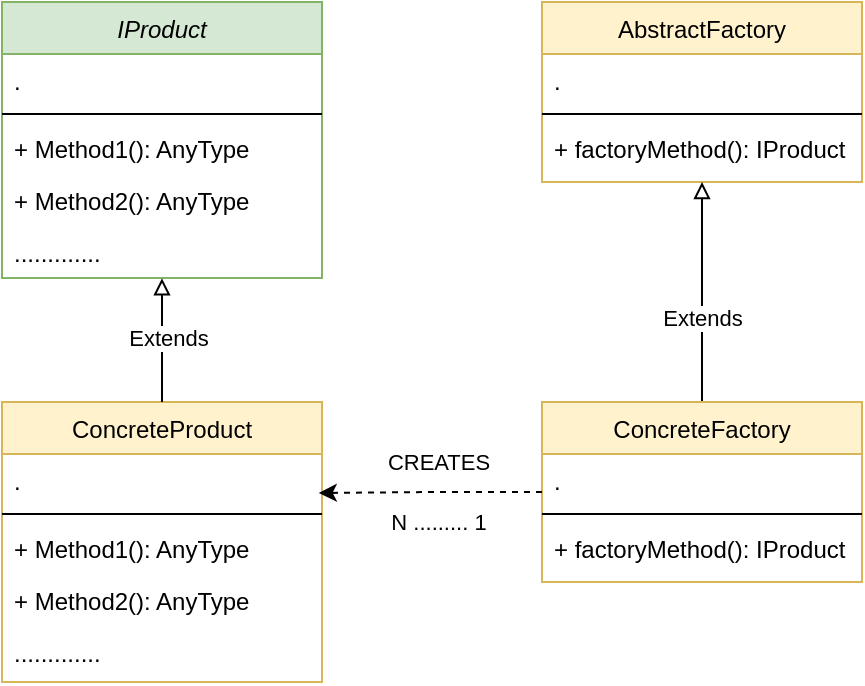 <mxfile version="23.1.5" type="device" pages="3">
  <diagram id="C5RBs43oDa-KdzZeNtuy" name="UML">
    <mxGraphModel dx="1050" dy="621" grid="1" gridSize="10" guides="1" tooltips="1" connect="1" arrows="1" fold="1" page="1" pageScale="1" pageWidth="827" pageHeight="1169" math="0" shadow="0">
      <root>
        <mxCell id="WIyWlLk6GJQsqaUBKTNV-0" />
        <mxCell id="WIyWlLk6GJQsqaUBKTNV-1" parent="WIyWlLk6GJQsqaUBKTNV-0" />
        <mxCell id="zkfFHV4jXpPFQw0GAbJ--0" value="IProduct" style="swimlane;fontStyle=2;align=center;verticalAlign=top;childLayout=stackLayout;horizontal=1;startSize=26;horizontalStack=0;resizeParent=1;resizeLast=0;collapsible=1;marginBottom=0;rounded=0;shadow=0;strokeWidth=1;fillColor=#d5e8d4;strokeColor=#82b366;" parent="WIyWlLk6GJQsqaUBKTNV-1" vertex="1">
          <mxGeometry x="120" y="20" width="160" height="138" as="geometry">
            <mxRectangle x="230" y="140" width="160" height="26" as="alternateBounds" />
          </mxGeometry>
        </mxCell>
        <mxCell id="zkfFHV4jXpPFQw0GAbJ--3" value="." style="text;align=left;verticalAlign=top;spacingLeft=4;spacingRight=4;overflow=hidden;rotatable=0;points=[[0,0.5],[1,0.5]];portConstraint=eastwest;rounded=0;shadow=0;html=0;" parent="zkfFHV4jXpPFQw0GAbJ--0" vertex="1">
          <mxGeometry y="26" width="160" height="26" as="geometry" />
        </mxCell>
        <mxCell id="zkfFHV4jXpPFQw0GAbJ--4" value="" style="line;html=1;strokeWidth=1;align=left;verticalAlign=middle;spacingTop=-1;spacingLeft=3;spacingRight=3;rotatable=0;labelPosition=right;points=[];portConstraint=eastwest;" parent="zkfFHV4jXpPFQw0GAbJ--0" vertex="1">
          <mxGeometry y="52" width="160" height="8" as="geometry" />
        </mxCell>
        <mxCell id="ZOGrkJYfH5-g-mYI8MLT-2" value="+ Method1(): AnyType" style="text;align=left;verticalAlign=top;spacingLeft=4;spacingRight=4;overflow=hidden;rotatable=0;points=[[0,0.5],[1,0.5]];portConstraint=eastwest;rounded=0;shadow=0;html=0;" parent="zkfFHV4jXpPFQw0GAbJ--0" vertex="1">
          <mxGeometry y="60" width="160" height="26" as="geometry" />
        </mxCell>
        <mxCell id="ZOGrkJYfH5-g-mYI8MLT-3" value="+ Method2(): AnyType" style="text;align=left;verticalAlign=top;spacingLeft=4;spacingRight=4;overflow=hidden;rotatable=0;points=[[0,0.5],[1,0.5]];portConstraint=eastwest;rounded=0;shadow=0;html=0;" parent="zkfFHV4jXpPFQw0GAbJ--0" vertex="1">
          <mxGeometry y="86" width="160" height="26" as="geometry" />
        </mxCell>
        <mxCell id="ZOGrkJYfH5-g-mYI8MLT-15" value="............." style="text;align=left;verticalAlign=top;spacingLeft=4;spacingRight=4;overflow=hidden;rotatable=0;points=[[0,0.5],[1,0.5]];portConstraint=eastwest;rounded=0;shadow=0;html=0;" parent="zkfFHV4jXpPFQw0GAbJ--0" vertex="1">
          <mxGeometry y="112" width="160" height="26" as="geometry" />
        </mxCell>
        <mxCell id="zkfFHV4jXpPFQw0GAbJ--17" value="AbstractFactory" style="swimlane;fontStyle=0;align=center;verticalAlign=top;childLayout=stackLayout;horizontal=1;startSize=26;horizontalStack=0;resizeParent=1;resizeLast=0;collapsible=1;marginBottom=0;rounded=0;shadow=0;strokeWidth=1;fillColor=#fff2cc;strokeColor=#d6b656;" parent="WIyWlLk6GJQsqaUBKTNV-1" vertex="1">
          <mxGeometry x="390" y="20" width="160" height="90" as="geometry">
            <mxRectangle x="550" y="140" width="160" height="26" as="alternateBounds" />
          </mxGeometry>
        </mxCell>
        <mxCell id="zkfFHV4jXpPFQw0GAbJ--18" value="." style="text;align=left;verticalAlign=top;spacingLeft=4;spacingRight=4;overflow=hidden;rotatable=0;points=[[0,0.5],[1,0.5]];portConstraint=eastwest;" parent="zkfFHV4jXpPFQw0GAbJ--17" vertex="1">
          <mxGeometry y="26" width="160" height="26" as="geometry" />
        </mxCell>
        <mxCell id="zkfFHV4jXpPFQw0GAbJ--23" value="" style="line;html=1;strokeWidth=1;align=left;verticalAlign=middle;spacingTop=-1;spacingLeft=3;spacingRight=3;rotatable=0;labelPosition=right;points=[];portConstraint=eastwest;" parent="zkfFHV4jXpPFQw0GAbJ--17" vertex="1">
          <mxGeometry y="52" width="160" height="8" as="geometry" />
        </mxCell>
        <mxCell id="zkfFHV4jXpPFQw0GAbJ--24" value="+ factoryMethod(): IProduct" style="text;align=left;verticalAlign=top;spacingLeft=4;spacingRight=4;overflow=hidden;rotatable=0;points=[[0,0.5],[1,0.5]];portConstraint=eastwest;" parent="zkfFHV4jXpPFQw0GAbJ--17" vertex="1">
          <mxGeometry y="60" width="160" height="26" as="geometry" />
        </mxCell>
        <mxCell id="ZOGrkJYfH5-g-mYI8MLT-9" style="edgeStyle=orthogonalEdgeStyle;rounded=0;orthogonalLoop=1;jettySize=auto;html=1;entryX=0.5;entryY=1;entryDx=0;entryDy=0;endArrow=block;endFill=0;" parent="WIyWlLk6GJQsqaUBKTNV-1" source="ZOGrkJYfH5-g-mYI8MLT-5" target="zkfFHV4jXpPFQw0GAbJ--17" edge="1">
          <mxGeometry relative="1" as="geometry" />
        </mxCell>
        <mxCell id="ZOGrkJYfH5-g-mYI8MLT-10" value="Extends" style="edgeLabel;html=1;align=center;verticalAlign=middle;resizable=0;points=[];" parent="ZOGrkJYfH5-g-mYI8MLT-9" vertex="1" connectable="0">
          <mxGeometry x="-0.394" y="1" relative="1" as="geometry">
            <mxPoint x="1" y="-9" as="offset" />
          </mxGeometry>
        </mxCell>
        <mxCell id="ZOGrkJYfH5-g-mYI8MLT-5" value="ConcreteFactory" style="swimlane;fontStyle=0;align=center;verticalAlign=top;childLayout=stackLayout;horizontal=1;startSize=26;horizontalStack=0;resizeParent=1;resizeLast=0;collapsible=1;marginBottom=0;rounded=0;shadow=0;strokeWidth=1;fillColor=#fff2cc;strokeColor=#d6b656;" parent="WIyWlLk6GJQsqaUBKTNV-1" vertex="1">
          <mxGeometry x="390" y="220" width="160" height="90" as="geometry">
            <mxRectangle x="550" y="140" width="160" height="26" as="alternateBounds" />
          </mxGeometry>
        </mxCell>
        <mxCell id="ZOGrkJYfH5-g-mYI8MLT-6" value="." style="text;align=left;verticalAlign=top;spacingLeft=4;spacingRight=4;overflow=hidden;rotatable=0;points=[[0,0.5],[1,0.5]];portConstraint=eastwest;" parent="ZOGrkJYfH5-g-mYI8MLT-5" vertex="1">
          <mxGeometry y="26" width="160" height="26" as="geometry" />
        </mxCell>
        <mxCell id="ZOGrkJYfH5-g-mYI8MLT-7" value="" style="line;html=1;strokeWidth=1;align=left;verticalAlign=middle;spacingTop=-1;spacingLeft=3;spacingRight=3;rotatable=0;labelPosition=right;points=[];portConstraint=eastwest;" parent="ZOGrkJYfH5-g-mYI8MLT-5" vertex="1">
          <mxGeometry y="52" width="160" height="8" as="geometry" />
        </mxCell>
        <mxCell id="ZOGrkJYfH5-g-mYI8MLT-8" value="+ factoryMethod(): IProduct" style="text;align=left;verticalAlign=top;spacingLeft=4;spacingRight=4;overflow=hidden;rotatable=0;points=[[0,0.5],[1,0.5]];portConstraint=eastwest;" parent="ZOGrkJYfH5-g-mYI8MLT-5" vertex="1">
          <mxGeometry y="60" width="160" height="26" as="geometry" />
        </mxCell>
        <mxCell id="ZOGrkJYfH5-g-mYI8MLT-11" value="ConcreteProduct" style="swimlane;fontStyle=0;align=center;verticalAlign=top;childLayout=stackLayout;horizontal=1;startSize=26;horizontalStack=0;resizeParent=1;resizeLast=0;collapsible=1;marginBottom=0;rounded=0;shadow=0;strokeWidth=1;fillColor=#fff2cc;strokeColor=#d6b656;" parent="WIyWlLk6GJQsqaUBKTNV-1" vertex="1">
          <mxGeometry x="120" y="220" width="160" height="140" as="geometry">
            <mxRectangle x="550" y="140" width="160" height="26" as="alternateBounds" />
          </mxGeometry>
        </mxCell>
        <mxCell id="ZOGrkJYfH5-g-mYI8MLT-12" value="." style="text;align=left;verticalAlign=top;spacingLeft=4;spacingRight=4;overflow=hidden;rotatable=0;points=[[0,0.5],[1,0.5]];portConstraint=eastwest;" parent="ZOGrkJYfH5-g-mYI8MLT-11" vertex="1">
          <mxGeometry y="26" width="160" height="26" as="geometry" />
        </mxCell>
        <mxCell id="ZOGrkJYfH5-g-mYI8MLT-13" value="" style="line;html=1;strokeWidth=1;align=left;verticalAlign=middle;spacingTop=-1;spacingLeft=3;spacingRight=3;rotatable=0;labelPosition=right;points=[];portConstraint=eastwest;" parent="ZOGrkJYfH5-g-mYI8MLT-11" vertex="1">
          <mxGeometry y="52" width="160" height="8" as="geometry" />
        </mxCell>
        <mxCell id="ZOGrkJYfH5-g-mYI8MLT-19" value="+ Method1(): AnyType" style="text;align=left;verticalAlign=top;spacingLeft=4;spacingRight=4;overflow=hidden;rotatable=0;points=[[0,0.5],[1,0.5]];portConstraint=eastwest;rounded=0;shadow=0;html=0;" parent="ZOGrkJYfH5-g-mYI8MLT-11" vertex="1">
          <mxGeometry y="60" width="160" height="26" as="geometry" />
        </mxCell>
        <mxCell id="ZOGrkJYfH5-g-mYI8MLT-20" value="+ Method2(): AnyType" style="text;align=left;verticalAlign=top;spacingLeft=4;spacingRight=4;overflow=hidden;rotatable=0;points=[[0,0.5],[1,0.5]];portConstraint=eastwest;rounded=0;shadow=0;html=0;" parent="ZOGrkJYfH5-g-mYI8MLT-11" vertex="1">
          <mxGeometry y="86" width="160" height="26" as="geometry" />
        </mxCell>
        <mxCell id="ZOGrkJYfH5-g-mYI8MLT-21" value="............." style="text;align=left;verticalAlign=top;spacingLeft=4;spacingRight=4;overflow=hidden;rotatable=0;points=[[0,0.5],[1,0.5]];portConstraint=eastwest;rounded=0;shadow=0;html=0;" parent="ZOGrkJYfH5-g-mYI8MLT-11" vertex="1">
          <mxGeometry y="112" width="160" height="26" as="geometry" />
        </mxCell>
        <mxCell id="ZOGrkJYfH5-g-mYI8MLT-17" style="edgeStyle=orthogonalEdgeStyle;rounded=0;orthogonalLoop=1;jettySize=auto;html=1;entryX=0.5;entryY=1.007;entryDx=0;entryDy=0;entryPerimeter=0;endArrow=block;endFill=0;" parent="WIyWlLk6GJQsqaUBKTNV-1" source="ZOGrkJYfH5-g-mYI8MLT-11" target="ZOGrkJYfH5-g-mYI8MLT-15" edge="1">
          <mxGeometry relative="1" as="geometry" />
        </mxCell>
        <mxCell id="ZOGrkJYfH5-g-mYI8MLT-18" value="Extends" style="edgeLabel;html=1;align=center;verticalAlign=middle;resizable=0;points=[];" parent="ZOGrkJYfH5-g-mYI8MLT-17" vertex="1" connectable="0">
          <mxGeometry x="0.041" y="-3" relative="1" as="geometry">
            <mxPoint as="offset" />
          </mxGeometry>
        </mxCell>
        <mxCell id="ZOGrkJYfH5-g-mYI8MLT-22" value="CREATES" style="edgeStyle=orthogonalEdgeStyle;rounded=0;orthogonalLoop=1;jettySize=auto;html=1;entryX=0.99;entryY=0.75;entryDx=0;entryDy=0;entryPerimeter=0;dashed=1;" parent="WIyWlLk6GJQsqaUBKTNV-1" source="ZOGrkJYfH5-g-mYI8MLT-5" target="ZOGrkJYfH5-g-mYI8MLT-12" edge="1">
          <mxGeometry x="-0.07" y="-15" relative="1" as="geometry">
            <mxPoint as="offset" />
          </mxGeometry>
        </mxCell>
        <mxCell id="7v7v1E70VQggCdw0eZnx-0" value="N ......... 1" style="edgeLabel;html=1;align=center;verticalAlign=middle;resizable=0;points=[];" parent="ZOGrkJYfH5-g-mYI8MLT-22" vertex="1" connectable="0">
          <mxGeometry x="-0.271" y="2" relative="1" as="geometry">
            <mxPoint x="-11" y="13" as="offset" />
          </mxGeometry>
        </mxCell>
      </root>
    </mxGraphModel>
  </diagram>
  <diagram id="TpH4U66bfBX_fS-xpF2_" name="SEQ">
    <mxGraphModel dx="989" dy="577" grid="1" gridSize="10" guides="1" tooltips="1" connect="1" arrows="1" fold="1" page="1" pageScale="1" pageWidth="827" pageHeight="1169" math="0" shadow="0">
      <root>
        <mxCell id="0" />
        <mxCell id="1" parent="0" />
        <mxCell id="9KqSqOSEPpUsCrmOn1fj-10" value="CLIENT METHOD 2" style="rounded=0;whiteSpace=wrap;html=1;fillColor=#fff2cc;strokeColor=#d6b656;align=right;" vertex="1" parent="1">
          <mxGeometry x="70" y="200" width="590" height="100" as="geometry" />
        </mxCell>
        <mxCell id="9KqSqOSEPpUsCrmOn1fj-7" value="CLIENT METHOD 1" style="rounded=0;whiteSpace=wrap;html=1;fillColor=#d5e8d4;strokeColor=#82b366;align=right;" vertex="1" parent="1">
          <mxGeometry x="70" y="90" width="470" height="100" as="geometry" />
        </mxCell>
        <mxCell id="8IVEj0jpm8OPvVxq6lnJ-4" value="Client" style="shape=umlLifeline;perimeter=lifelinePerimeter;whiteSpace=wrap;html=1;container=0;dropTarget=0;collapsible=0;recursiveResize=0;outlineConnect=0;portConstraint=eastwest;newEdgeStyle={&quot;edgeStyle&quot;:&quot;elbowEdgeStyle&quot;,&quot;elbow&quot;:&quot;vertical&quot;,&quot;curved&quot;:0,&quot;rounded&quot;:0};" vertex="1" parent="1">
          <mxGeometry x="40" y="40" width="100" height="300" as="geometry" />
        </mxCell>
        <mxCell id="8IVEj0jpm8OPvVxq6lnJ-5" value="" style="html=1;points=[];perimeter=orthogonalPerimeter;outlineConnect=0;targetShapes=umlLifeline;portConstraint=eastwest;newEdgeStyle={&quot;edgeStyle&quot;:&quot;elbowEdgeStyle&quot;,&quot;elbow&quot;:&quot;vertical&quot;,&quot;curved&quot;:0,&quot;rounded&quot;:0};" vertex="1" parent="8IVEj0jpm8OPvVxq6lnJ-4">
          <mxGeometry x="45" y="70" width="10" height="190" as="geometry" />
        </mxCell>
        <mxCell id="8IVEj0jpm8OPvVxq6lnJ-6" value="INICIO" style="html=1;verticalAlign=bottom;startArrow=oval;endArrow=block;startSize=8;edgeStyle=elbowEdgeStyle;elbow=vertical;curved=0;rounded=0;" edge="1" parent="8IVEj0jpm8OPvVxq6lnJ-4" target="8IVEj0jpm8OPvVxq6lnJ-5">
          <mxGeometry relative="1" as="geometry">
            <mxPoint x="-30" y="70" as="sourcePoint" />
          </mxGeometry>
        </mxCell>
        <mxCell id="8IVEj0jpm8OPvVxq6lnJ-8" value="ConcreteFactory" style="shape=umlLifeline;perimeter=lifelinePerimeter;whiteSpace=wrap;html=1;container=0;dropTarget=0;collapsible=0;recursiveResize=0;outlineConnect=0;portConstraint=eastwest;newEdgeStyle={&quot;edgeStyle&quot;:&quot;elbowEdgeStyle&quot;,&quot;elbow&quot;:&quot;vertical&quot;,&quot;curved&quot;:0,&quot;rounded&quot;:0};" vertex="1" parent="1">
          <mxGeometry x="220" y="40" width="100" height="300" as="geometry" />
        </mxCell>
        <mxCell id="8IVEj0jpm8OPvVxq6lnJ-9" value="" style="html=1;points=[];perimeter=orthogonalPerimeter;outlineConnect=0;targetShapes=umlLifeline;portConstraint=eastwest;newEdgeStyle={&quot;edgeStyle&quot;:&quot;elbowEdgeStyle&quot;,&quot;elbow&quot;:&quot;vertical&quot;,&quot;curved&quot;:0,&quot;rounded&quot;:0};" vertex="1" parent="8IVEj0jpm8OPvVxq6lnJ-8">
          <mxGeometry x="45" y="60" width="10" height="80" as="geometry" />
        </mxCell>
        <mxCell id="9KqSqOSEPpUsCrmOn1fj-4" value="" style="html=1;points=[];perimeter=orthogonalPerimeter;outlineConnect=0;targetShapes=umlLifeline;portConstraint=eastwest;newEdgeStyle={&quot;edgeStyle&quot;:&quot;elbowEdgeStyle&quot;,&quot;elbow&quot;:&quot;vertical&quot;,&quot;curved&quot;:0,&quot;rounded&quot;:0};" vertex="1" parent="8IVEj0jpm8OPvVxq6lnJ-8">
          <mxGeometry x="45" y="166" width="10" height="80" as="geometry" />
        </mxCell>
        <mxCell id="8IVEj0jpm8OPvVxq6lnJ-10" value="CreateProduct1()" style="html=1;verticalAlign=bottom;endArrow=block;edgeStyle=elbowEdgeStyle;elbow=vertical;curved=0;rounded=0;" edge="1" parent="1" source="8IVEj0jpm8OPvVxq6lnJ-5" target="8IVEj0jpm8OPvVxq6lnJ-9">
          <mxGeometry relative="1" as="geometry">
            <mxPoint x="195" y="130" as="sourcePoint" />
            <Array as="points">
              <mxPoint x="180" y="120" />
            </Array>
          </mxGeometry>
        </mxCell>
        <mxCell id="8IVEj0jpm8OPvVxq6lnJ-11" value="return Product1" style="html=1;verticalAlign=bottom;endArrow=open;dashed=1;endSize=8;edgeStyle=elbowEdgeStyle;elbow=vertical;curved=0;rounded=0;" edge="1" parent="1">
          <mxGeometry relative="1" as="geometry">
            <mxPoint x="95" y="160.0" as="targetPoint" />
            <Array as="points">
              <mxPoint x="190" y="160" />
            </Array>
            <mxPoint x="265" y="160.0" as="sourcePoint" />
          </mxGeometry>
        </mxCell>
        <mxCell id="9KqSqOSEPpUsCrmOn1fj-1" value="ConcreteProduct1" style="shape=umlLifeline;perimeter=lifelinePerimeter;whiteSpace=wrap;html=1;container=0;dropTarget=0;collapsible=0;recursiveResize=0;outlineConnect=0;portConstraint=eastwest;newEdgeStyle={&quot;edgeStyle&quot;:&quot;elbowEdgeStyle&quot;,&quot;elbow&quot;:&quot;vertical&quot;,&quot;curved&quot;:0,&quot;rounded&quot;:0};" vertex="1" parent="1">
          <mxGeometry x="364" y="40" width="100" height="300" as="geometry" />
        </mxCell>
        <mxCell id="9KqSqOSEPpUsCrmOn1fj-2" value="" style="html=1;points=[];perimeter=orthogonalPerimeter;outlineConnect=0;targetShapes=umlLifeline;portConstraint=eastwest;newEdgeStyle={&quot;edgeStyle&quot;:&quot;elbowEdgeStyle&quot;,&quot;elbow&quot;:&quot;vertical&quot;,&quot;curved&quot;:0,&quot;rounded&quot;:0};" vertex="1" parent="9KqSqOSEPpUsCrmOn1fj-1">
          <mxGeometry x="45" y="80" width="10" height="50" as="geometry" />
        </mxCell>
        <mxCell id="9KqSqOSEPpUsCrmOn1fj-3" value="new" style="html=1;verticalAlign=bottom;endArrow=block;edgeStyle=elbowEdgeStyle;elbow=vertical;curved=0;rounded=0;" edge="1" parent="1" source="8IVEj0jpm8OPvVxq6lnJ-9">
          <mxGeometry relative="1" as="geometry">
            <mxPoint x="280" y="140" as="sourcePoint" />
            <Array as="points">
              <mxPoint x="355" y="140" />
            </Array>
            <mxPoint x="410" y="140" as="targetPoint" />
          </mxGeometry>
        </mxCell>
        <mxCell id="9KqSqOSEPpUsCrmOn1fj-5" value="CreateProduct2()" style="html=1;verticalAlign=bottom;endArrow=block;edgeStyle=elbowEdgeStyle;elbow=vertical;curved=0;rounded=0;" edge="1" parent="1">
          <mxGeometry relative="1" as="geometry">
            <mxPoint x="95" y="230" as="sourcePoint" />
            <Array as="points">
              <mxPoint x="180" y="230" />
            </Array>
            <mxPoint x="265" y="230" as="targetPoint" />
          </mxGeometry>
        </mxCell>
        <mxCell id="9KqSqOSEPpUsCrmOn1fj-6" value="return Product2" style="html=1;verticalAlign=bottom;endArrow=open;dashed=1;endSize=8;edgeStyle=elbowEdgeStyle;elbow=vertical;curved=0;rounded=0;" edge="1" parent="1">
          <mxGeometry relative="1" as="geometry">
            <mxPoint x="95" y="265.0" as="targetPoint" />
            <Array as="points">
              <mxPoint x="190" y="265" />
            </Array>
            <mxPoint x="265" y="265.0" as="sourcePoint" />
          </mxGeometry>
        </mxCell>
        <mxCell id="9KqSqOSEPpUsCrmOn1fj-11" value="ConcreteProduct2" style="shape=umlLifeline;perimeter=lifelinePerimeter;whiteSpace=wrap;html=1;container=0;dropTarget=0;collapsible=0;recursiveResize=0;outlineConnect=0;portConstraint=eastwest;newEdgeStyle={&quot;edgeStyle&quot;:&quot;elbowEdgeStyle&quot;,&quot;elbow&quot;:&quot;vertical&quot;,&quot;curved&quot;:0,&quot;rounded&quot;:0};" vertex="1" parent="1">
          <mxGeometry x="490" y="40" width="100" height="300" as="geometry" />
        </mxCell>
        <mxCell id="9KqSqOSEPpUsCrmOn1fj-12" value="" style="html=1;points=[];perimeter=orthogonalPerimeter;outlineConnect=0;targetShapes=umlLifeline;portConstraint=eastwest;newEdgeStyle={&quot;edgeStyle&quot;:&quot;elbowEdgeStyle&quot;,&quot;elbow&quot;:&quot;vertical&quot;,&quot;curved&quot;:0,&quot;rounded&quot;:0};" vertex="1" parent="9KqSqOSEPpUsCrmOn1fj-11">
          <mxGeometry x="45" y="181" width="10" height="50" as="geometry" />
        </mxCell>
        <mxCell id="9KqSqOSEPpUsCrmOn1fj-13" value="new" style="html=1;verticalAlign=bottom;endArrow=block;edgeStyle=elbowEdgeStyle;elbow=vertical;curved=0;rounded=0;" edge="1" parent="1">
          <mxGeometry relative="1" as="geometry">
            <mxPoint x="275" y="245" as="sourcePoint" />
            <Array as="points">
              <mxPoint x="355" y="245" />
            </Array>
            <mxPoint x="535.0" y="245.0" as="targetPoint" />
          </mxGeometry>
        </mxCell>
      </root>
    </mxGraphModel>
  </diagram>
  <diagram id="NR8t-HPTZrHqpoiYNESD" name="GAME-UML">
    <mxGraphModel dx="1235" dy="731" grid="1" gridSize="10" guides="1" tooltips="1" connect="1" arrows="1" fold="1" page="1" pageScale="1" pageWidth="827" pageHeight="1169" math="0" shadow="0">
      <root>
        <mxCell id="0" />
        <mxCell id="1" parent="0" />
        <mxCell id="xVnyK1BzB4zjjPUYj8Ti-38" value="BOOSTERS" style="rounded=0;whiteSpace=wrap;html=1;fillColor=#f5f5f5;fontColor=#333333;strokeColor=#666666;verticalAlign=bottom;align=right;" parent="1" vertex="1">
          <mxGeometry x="640" y="160" width="620" height="270" as="geometry" />
        </mxCell>
        <mxCell id="xVnyK1BzB4zjjPUYj8Ti-19" value="WEAPONS" style="rounded=0;whiteSpace=wrap;html=1;fillColor=#f5f5f5;fontColor=#333333;strokeColor=#666666;verticalAlign=bottom;align=right;" parent="1" vertex="1">
          <mxGeometry y="160" width="620" height="270" as="geometry" />
        </mxCell>
        <mxCell id="eRECRG3RXzZfVpmzO1v_-1" value="BasicWeaponsAttrs" style="swimlane;fontStyle=0;align=center;verticalAlign=top;childLayout=stackLayout;horizontal=1;startSize=26;horizontalStack=0;resizeParent=1;resizeLast=0;collapsible=1;marginBottom=0;rounded=0;shadow=0;strokeWidth=1;fillColor=#fff2cc;strokeColor=#d6b656;" parent="1" vertex="1">
          <mxGeometry x="170" width="200" height="138" as="geometry">
            <mxRectangle x="550" y="140" width="160" height="26" as="alternateBounds" />
          </mxGeometry>
        </mxCell>
        <mxCell id="eRECRG3RXzZfVpmzO1v_-2" value="-- _weaponName: string" style="text;align=left;verticalAlign=top;spacingLeft=4;spacingRight=4;overflow=hidden;rotatable=0;points=[[0,0.5],[1,0.5]];portConstraint=eastwest;" parent="eRECRG3RXzZfVpmzO1v_-1" vertex="1">
          <mxGeometry y="26" width="200" height="26" as="geometry" />
        </mxCell>
        <mxCell id="eRECRG3RXzZfVpmzO1v_-3" value="-- _defaultDamage: int" style="text;align=left;verticalAlign=top;spacingLeft=4;spacingRight=4;overflow=hidden;rotatable=0;points=[[0,0.5],[1,0.5]];portConstraint=eastwest;" parent="eRECRG3RXzZfVpmzO1v_-1" vertex="1">
          <mxGeometry y="52" width="200" height="26" as="geometry" />
        </mxCell>
        <mxCell id="eRECRG3RXzZfVpmzO1v_-4" value="" style="line;html=1;strokeWidth=1;align=left;verticalAlign=middle;spacingTop=-1;spacingLeft=3;spacingRight=3;rotatable=0;labelPosition=right;points=[];portConstraint=eastwest;" parent="eRECRG3RXzZfVpmzO1v_-1" vertex="1">
          <mxGeometry y="78" width="200" height="8" as="geometry" />
        </mxCell>
        <mxCell id="eRECRG3RXzZfVpmzO1v_-5" value="+ SetNewDamage(): int" style="text;align=left;verticalAlign=top;spacingLeft=4;spacingRight=4;overflow=hidden;rotatable=0;points=[[0,0.5],[1,0.5]];portConstraint=eastwest;" parent="eRECRG3RXzZfVpmzO1v_-1" vertex="1">
          <mxGeometry y="86" width="200" height="26" as="geometry" />
        </mxCell>
        <mxCell id="eRECRG3RXzZfVpmzO1v_-6" value="+ UpgradeWeaponDamage():  void" style="text;align=left;verticalAlign=top;spacingLeft=4;spacingRight=4;overflow=hidden;rotatable=0;points=[[0,0.5],[1,0.5]];portConstraint=eastwest;" parent="eRECRG3RXzZfVpmzO1v_-1" vertex="1">
          <mxGeometry y="112" width="200" height="26" as="geometry" />
        </mxCell>
        <mxCell id="xVnyK1BzB4zjjPUYj8Ti-16" style="edgeStyle=orthogonalEdgeStyle;rounded=0;orthogonalLoop=1;jettySize=auto;html=1;entryX=0;entryY=0.5;entryDx=0;entryDy=0;endArrow=none;endFill=0;exitX=0.5;exitY=0;exitDx=0;exitDy=0;" parent="1" source="eRECRG3RXzZfVpmzO1v_-7" target="xVnyK1BzB4zjjPUYj8Ti-13" edge="1">
          <mxGeometry relative="1" as="geometry" />
        </mxCell>
        <mxCell id="eRECRG3RXzZfVpmzO1v_-7" value="EvilWings" style="swimlane;fontStyle=0;align=center;verticalAlign=top;childLayout=stackLayout;horizontal=1;startSize=26;horizontalStack=0;resizeParent=1;resizeLast=0;collapsible=1;marginBottom=0;rounded=0;shadow=0;strokeWidth=1;fillColor=#fff2cc;strokeColor=#d6b656;" parent="1" vertex="1">
          <mxGeometry y="261" width="230" height="138" as="geometry">
            <mxRectangle x="550" y="140" width="160" height="26" as="alternateBounds" />
          </mxGeometry>
        </mxCell>
        <mxCell id="eRECRG3RXzZfVpmzO1v_-8" value="-- _weaponBooster: IWeaponBooster" style="text;align=left;verticalAlign=top;spacingLeft=4;spacingRight=4;overflow=hidden;rotatable=0;points=[[0,0.5],[1,0.5]];portConstraint=eastwest;" parent="eRECRG3RXzZfVpmzO1v_-7" vertex="1">
          <mxGeometry y="26" width="230" height="26" as="geometry" />
        </mxCell>
        <mxCell id="eRECRG3RXzZfVpmzO1v_-9" value="-- _damageValidators: DamageValidator" style="text;align=left;verticalAlign=top;spacingLeft=4;spacingRight=4;overflow=hidden;rotatable=0;points=[[0,0.5],[1,0.5]];portConstraint=eastwest;" parent="eRECRG3RXzZfVpmzO1v_-7" vertex="1">
          <mxGeometry y="52" width="230" height="26" as="geometry" />
        </mxCell>
        <mxCell id="eRECRG3RXzZfVpmzO1v_-10" value="" style="line;html=1;strokeWidth=1;align=left;verticalAlign=middle;spacingTop=-1;spacingLeft=3;spacingRight=3;rotatable=0;labelPosition=right;points=[];portConstraint=eastwest;" parent="eRECRG3RXzZfVpmzO1v_-7" vertex="1">
          <mxGeometry y="78" width="230" height="8" as="geometry" />
        </mxCell>
        <mxCell id="eRECRG3RXzZfVpmzO1v_-11" value="+ SetWeaponBooster(): void" style="text;align=left;verticalAlign=top;spacingLeft=4;spacingRight=4;overflow=hidden;rotatable=0;points=[[0,0.5],[1,0.5]];portConstraint=eastwest;" parent="eRECRG3RXzZfVpmzO1v_-7" vertex="1">
          <mxGeometry y="86" width="230" height="26" as="geometry" />
        </mxCell>
        <mxCell id="eRECRG3RXzZfVpmzO1v_-12" value="- FlapWings():  void" style="text;align=left;verticalAlign=top;spacingLeft=4;spacingRight=4;overflow=hidden;rotatable=0;points=[[0,0.5],[1,0.5]];portConstraint=eastwest;" parent="eRECRG3RXzZfVpmzO1v_-7" vertex="1">
          <mxGeometry y="112" width="230" height="26" as="geometry" />
        </mxCell>
        <mxCell id="xVnyK1BzB4zjjPUYj8Ti-1" value="IVehicleWeapon" style="swimlane;fontStyle=2;align=center;verticalAlign=top;childLayout=stackLayout;horizontal=1;startSize=26;horizontalStack=0;resizeParent=1;resizeLast=0;collapsible=1;marginBottom=0;rounded=0;shadow=0;strokeWidth=1;fillColor=#d5e8d4;strokeColor=#82b366;" parent="1" vertex="1">
          <mxGeometry x="192.5" y="449" width="165" height="90" as="geometry">
            <mxRectangle x="230" y="140" width="160" height="26" as="alternateBounds" />
          </mxGeometry>
        </mxCell>
        <mxCell id="xVnyK1BzB4zjjPUYj8Ti-2" value="." style="text;align=left;verticalAlign=top;spacingLeft=4;spacingRight=4;overflow=hidden;rotatable=0;points=[[0,0.5],[1,0.5]];portConstraint=eastwest;rounded=0;shadow=0;html=0;" parent="xVnyK1BzB4zjjPUYj8Ti-1" vertex="1">
          <mxGeometry y="26" width="165" height="26" as="geometry" />
        </mxCell>
        <mxCell id="xVnyK1BzB4zjjPUYj8Ti-3" value="" style="line;html=1;strokeWidth=1;align=left;verticalAlign=middle;spacingTop=-1;spacingLeft=3;spacingRight=3;rotatable=0;labelPosition=right;points=[];portConstraint=eastwest;" parent="xVnyK1BzB4zjjPUYj8Ti-1" vertex="1">
          <mxGeometry y="52" width="165" height="8" as="geometry" />
        </mxCell>
        <mxCell id="xVnyK1BzB4zjjPUYj8Ti-4" value="+ TotalDamageToPlayer(): int" style="text;align=left;verticalAlign=top;spacingLeft=4;spacingRight=4;overflow=hidden;rotatable=0;points=[[0,0.5],[1,0.5]];portConstraint=eastwest;rounded=0;shadow=0;html=0;" parent="xVnyK1BzB4zjjPUYj8Ti-1" vertex="1">
          <mxGeometry y="60" width="165" height="26" as="geometry" />
        </mxCell>
        <mxCell id="xVnyK1BzB4zjjPUYj8Ti-17" style="edgeStyle=orthogonalEdgeStyle;rounded=0;orthogonalLoop=1;jettySize=auto;html=1;exitX=0.5;exitY=0;exitDx=0;exitDy=0;endArrow=none;endFill=0;entryX=1;entryY=0.5;entryDx=0;entryDy=0;" parent="1" source="xVnyK1BzB4zjjPUYj8Ti-7" target="xVnyK1BzB4zjjPUYj8Ti-13" edge="1">
          <mxGeometry relative="1" as="geometry" />
        </mxCell>
        <mxCell id="xVnyK1BzB4zjjPUYj8Ti-7" value="EvilParachute" style="swimlane;fontStyle=0;align=center;verticalAlign=top;childLayout=stackLayout;horizontal=1;startSize=26;horizontalStack=0;resizeParent=1;resizeLast=0;collapsible=1;marginBottom=0;rounded=0;shadow=0;strokeWidth=1;fillColor=#fff2cc;strokeColor=#d6b656;" parent="1" vertex="1">
          <mxGeometry x="340" y="261" width="240" height="120" as="geometry">
            <mxRectangle x="550" y="140" width="160" height="26" as="alternateBounds" />
          </mxGeometry>
        </mxCell>
        <mxCell id="xVnyK1BzB4zjjPUYj8Ti-8" value="-- _weaponBooster: IWeaponBooster" style="text;align=left;verticalAlign=top;spacingLeft=4;spacingRight=4;overflow=hidden;rotatable=0;points=[[0,0.5],[1,0.5]];portConstraint=eastwest;" parent="xVnyK1BzB4zjjPUYj8Ti-7" vertex="1">
          <mxGeometry y="26" width="240" height="26" as="geometry" />
        </mxCell>
        <mxCell id="xVnyK1BzB4zjjPUYj8Ti-10" value="" style="line;html=1;strokeWidth=1;align=left;verticalAlign=middle;spacingTop=-1;spacingLeft=3;spacingRight=3;rotatable=0;labelPosition=right;points=[];portConstraint=eastwest;" parent="xVnyK1BzB4zjjPUYj8Ti-7" vertex="1">
          <mxGeometry y="52" width="240" height="8" as="geometry" />
        </mxCell>
        <mxCell id="xVnyK1BzB4zjjPUYj8Ti-11" value="+ SetWeaponBooster(): void" style="text;align=left;verticalAlign=top;spacingLeft=4;spacingRight=4;overflow=hidden;rotatable=0;points=[[0,0.5],[1,0.5]];portConstraint=eastwest;" parent="xVnyK1BzB4zjjPUYj8Ti-7" vertex="1">
          <mxGeometry y="60" width="240" height="26" as="geometry" />
        </mxCell>
        <mxCell id="xVnyK1BzB4zjjPUYj8Ti-12" value="- FallingWithStyle():  void" style="text;align=left;verticalAlign=top;spacingLeft=4;spacingRight=4;overflow=hidden;rotatable=0;points=[[0,0.5],[1,0.5]];portConstraint=eastwest;" parent="xVnyK1BzB4zjjPUYj8Ti-7" vertex="1">
          <mxGeometry y="86" width="240" height="26" as="geometry" />
        </mxCell>
        <mxCell id="xVnyK1BzB4zjjPUYj8Ti-18" style="edgeStyle=orthogonalEdgeStyle;rounded=0;orthogonalLoop=1;jettySize=auto;html=1;endArrow=block;endFill=0;fillColor=#d5e8d4;strokeColor=#82b366;" parent="1" source="xVnyK1BzB4zjjPUYj8Ti-13" target="xVnyK1BzB4zjjPUYj8Ti-1" edge="1">
          <mxGeometry relative="1" as="geometry" />
        </mxCell>
        <mxCell id="xVnyK1BzB4zjjPUYj8Ti-13" value="" style="ellipse;whiteSpace=wrap;html=1;aspect=fixed;" parent="1" vertex="1">
          <mxGeometry x="260" y="190" width="30" height="30" as="geometry" />
        </mxCell>
        <mxCell id="xVnyK1BzB4zjjPUYj8Ti-15" style="edgeStyle=orthogonalEdgeStyle;rounded=0;orthogonalLoop=1;jettySize=auto;html=1;entryX=0.526;entryY=1;entryDx=0;entryDy=0;entryPerimeter=0;exitX=0.5;exitY=0;exitDx=0;exitDy=0;endArrow=block;endFill=0;fillColor=#d5e8d4;strokeColor=#82b366;" parent="1" source="xVnyK1BzB4zjjPUYj8Ti-13" target="eRECRG3RXzZfVpmzO1v_-6" edge="1">
          <mxGeometry relative="1" as="geometry" />
        </mxCell>
        <mxCell id="xVnyK1BzB4zjjPUYj8Ti-21" value="IWeaponBooster" style="swimlane;fontStyle=2;align=center;verticalAlign=top;childLayout=stackLayout;horizontal=1;startSize=26;horizontalStack=0;resizeParent=1;resizeLast=0;collapsible=1;marginBottom=0;rounded=0;shadow=0;strokeWidth=1;fillColor=#d5e8d4;strokeColor=#82b366;" parent="1" vertex="1">
          <mxGeometry x="845" y="449" width="210" height="112" as="geometry">
            <mxRectangle x="230" y="140" width="160" height="26" as="alternateBounds" />
          </mxGeometry>
        </mxCell>
        <mxCell id="xVnyK1BzB4zjjPUYj8Ti-22" value="." style="text;align=left;verticalAlign=top;spacingLeft=4;spacingRight=4;overflow=hidden;rotatable=0;points=[[0,0.5],[1,0.5]];portConstraint=eastwest;rounded=0;shadow=0;html=0;" parent="xVnyK1BzB4zjjPUYj8Ti-21" vertex="1">
          <mxGeometry y="26" width="210" height="26" as="geometry" />
        </mxCell>
        <mxCell id="xVnyK1BzB4zjjPUYj8Ti-23" value="" style="line;html=1;strokeWidth=1;align=left;verticalAlign=middle;spacingTop=-1;spacingLeft=3;spacingRight=3;rotatable=0;labelPosition=right;points=[];portConstraint=eastwest;" parent="xVnyK1BzB4zjjPUYj8Ti-21" vertex="1">
          <mxGeometry y="52" width="210" height="8" as="geometry" />
        </mxCell>
        <mxCell id="xVnyK1BzB4zjjPUYj8Ti-24" value="+ UpgradeDamageToGameItem(): int" style="text;align=left;verticalAlign=top;spacingLeft=4;spacingRight=4;overflow=hidden;rotatable=0;points=[[0,0.5],[1,0.5]];portConstraint=eastwest;rounded=0;shadow=0;html=0;" parent="xVnyK1BzB4zjjPUYj8Ti-21" vertex="1">
          <mxGeometry y="60" width="210" height="26" as="geometry" />
        </mxCell>
        <mxCell id="xVnyK1BzB4zjjPUYj8Ti-25" value="+ WalkAround(): void" style="text;align=left;verticalAlign=top;spacingLeft=4;spacingRight=4;overflow=hidden;rotatable=0;points=[[0,0.5],[1,0.5]];portConstraint=eastwest;rounded=0;shadow=0;html=0;" parent="xVnyK1BzB4zjjPUYj8Ti-21" vertex="1">
          <mxGeometry y="86" width="210" height="26" as="geometry" />
        </mxCell>
        <mxCell id="xVnyK1BzB4zjjPUYj8Ti-40" style="edgeStyle=orthogonalEdgeStyle;rounded=0;orthogonalLoop=1;jettySize=auto;html=1;entryX=0;entryY=0.5;entryDx=0;entryDy=0;exitX=0.5;exitY=0;exitDx=0;exitDy=0;endArrow=none;endFill=0;" parent="1" source="xVnyK1BzB4zjjPUYj8Ti-26" target="xVnyK1BzB4zjjPUYj8Ti-39" edge="1">
          <mxGeometry relative="1" as="geometry" />
        </mxCell>
        <mxCell id="xVnyK1BzB4zjjPUYj8Ti-26" value="MushroomBooster" style="swimlane;fontStyle=0;align=center;verticalAlign=top;childLayout=stackLayout;horizontal=1;startSize=26;horizontalStack=0;resizeParent=1;resizeLast=0;collapsible=1;marginBottom=0;rounded=0;shadow=0;strokeWidth=1;fillColor=#fff2cc;strokeColor=#d6b656;" parent="1" vertex="1">
          <mxGeometry x="680" y="261" width="230" height="108" as="geometry">
            <mxRectangle x="550" y="140" width="160" height="26" as="alternateBounds" />
          </mxGeometry>
        </mxCell>
        <mxCell id="xVnyK1BzB4zjjPUYj8Ti-27" value="-- _damageToBoost: int" style="text;align=left;verticalAlign=top;spacingLeft=4;spacingRight=4;overflow=hidden;rotatable=0;points=[[0,0.5],[1,0.5]];portConstraint=eastwest;" parent="xVnyK1BzB4zjjPUYj8Ti-26" vertex="1">
          <mxGeometry y="26" width="230" height="26" as="geometry" />
        </mxCell>
        <mxCell id="xVnyK1BzB4zjjPUYj8Ti-28" value="-- _boosterCoordinates: Coordinates" style="text;align=left;verticalAlign=top;spacingLeft=4;spacingRight=4;overflow=hidden;rotatable=0;points=[[0,0.5],[1,0.5]];portConstraint=eastwest;" parent="xVnyK1BzB4zjjPUYj8Ti-26" vertex="1">
          <mxGeometry y="52" width="230" height="26" as="geometry" />
        </mxCell>
        <mxCell id="xVnyK1BzB4zjjPUYj8Ti-29" value="" style="line;html=1;strokeWidth=1;align=left;verticalAlign=middle;spacingTop=-1;spacingLeft=3;spacingRight=3;rotatable=0;labelPosition=right;points=[];portConstraint=eastwest;" parent="xVnyK1BzB4zjjPUYj8Ti-26" vertex="1">
          <mxGeometry y="78" width="230" height="8" as="geometry" />
        </mxCell>
        <mxCell id="xVnyK1BzB4zjjPUYj8Ti-41" style="edgeStyle=orthogonalEdgeStyle;rounded=0;orthogonalLoop=1;jettySize=auto;html=1;entryX=1;entryY=0.5;entryDx=0;entryDy=0;exitX=0.5;exitY=0;exitDx=0;exitDy=0;endArrow=none;endFill=0;" parent="1" source="xVnyK1BzB4zjjPUYj8Ti-32" target="xVnyK1BzB4zjjPUYj8Ti-39" edge="1">
          <mxGeometry relative="1" as="geometry" />
        </mxCell>
        <mxCell id="xVnyK1BzB4zjjPUYj8Ti-32" value="PizzaBooster" style="swimlane;fontStyle=0;align=center;verticalAlign=top;childLayout=stackLayout;horizontal=1;startSize=26;horizontalStack=0;resizeParent=1;resizeLast=0;collapsible=1;marginBottom=0;rounded=0;shadow=0;strokeWidth=1;fillColor=#fff2cc;strokeColor=#d6b656;" parent="1" vertex="1">
          <mxGeometry x="1011" y="261" width="230" height="112" as="geometry">
            <mxRectangle x="550" y="140" width="160" height="26" as="alternateBounds" />
          </mxGeometry>
        </mxCell>
        <mxCell id="xVnyK1BzB4zjjPUYj8Ti-33" value="-- _damageToBoost: int" style="text;align=left;verticalAlign=top;spacingLeft=4;spacingRight=4;overflow=hidden;rotatable=0;points=[[0,0.5],[1,0.5]];portConstraint=eastwest;" parent="xVnyK1BzB4zjjPUYj8Ti-32" vertex="1">
          <mxGeometry y="26" width="230" height="26" as="geometry" />
        </mxCell>
        <mxCell id="xVnyK1BzB4zjjPUYj8Ti-36" value="-- _slicesQuantity: int" style="text;align=left;verticalAlign=top;spacingLeft=4;spacingRight=4;overflow=hidden;rotatable=0;points=[[0,0.5],[1,0.5]];portConstraint=eastwest;" parent="xVnyK1BzB4zjjPUYj8Ti-32" vertex="1">
          <mxGeometry y="52" width="230" height="26" as="geometry" />
        </mxCell>
        <mxCell id="xVnyK1BzB4zjjPUYj8Ti-34" value="-- _boosterCoordinates: Coordinates" style="text;align=left;verticalAlign=top;spacingLeft=4;spacingRight=4;overflow=hidden;rotatable=0;points=[[0,0.5],[1,0.5]];portConstraint=eastwest;" parent="xVnyK1BzB4zjjPUYj8Ti-32" vertex="1">
          <mxGeometry y="78" width="230" height="26" as="geometry" />
        </mxCell>
        <mxCell id="xVnyK1BzB4zjjPUYj8Ti-35" value="" style="line;html=1;strokeWidth=1;align=left;verticalAlign=middle;spacingTop=-1;spacingLeft=3;spacingRight=3;rotatable=0;labelPosition=right;points=[];portConstraint=eastwest;" parent="xVnyK1BzB4zjjPUYj8Ti-32" vertex="1">
          <mxGeometry y="104" width="230" height="8" as="geometry" />
        </mxCell>
        <mxCell id="xVnyK1BzB4zjjPUYj8Ti-42" style="edgeStyle=orthogonalEdgeStyle;rounded=0;orthogonalLoop=1;jettySize=auto;html=1;endArrow=block;endFill=0;fillColor=#d5e8d4;strokeColor=#82b366;" parent="1" source="xVnyK1BzB4zjjPUYj8Ti-39" target="xVnyK1BzB4zjjPUYj8Ti-21" edge="1">
          <mxGeometry relative="1" as="geometry" />
        </mxCell>
        <mxCell id="xVnyK1BzB4zjjPUYj8Ti-39" value="" style="ellipse;whiteSpace=wrap;html=1;aspect=fixed;" parent="1" vertex="1">
          <mxGeometry x="935" y="200" width="30" height="30" as="geometry" />
        </mxCell>
        <mxCell id="xVnyK1BzB4zjjPUYj8Ti-43" value="WEAPONS" style="rounded=0;whiteSpace=wrap;html=1;fillColor=#f5f5f5;fontColor=#333333;strokeColor=#666666;verticalAlign=bottom;align=right;" parent="1" vertex="1">
          <mxGeometry x="1310" y="160" width="640" height="270" as="geometry" />
        </mxCell>
        <mxCell id="xVnyK1BzB4zjjPUYj8Ti-44" value="BasicVehicleAttributes" style="swimlane;fontStyle=0;align=center;verticalAlign=top;childLayout=stackLayout;horizontal=1;startSize=26;horizontalStack=0;resizeParent=1;resizeLast=0;collapsible=1;marginBottom=0;rounded=0;shadow=0;strokeWidth=1;fillColor=#fff2cc;strokeColor=#d6b656;" parent="1" vertex="1">
          <mxGeometry x="1505" y="10" width="200" height="90" as="geometry">
            <mxRectangle x="550" y="140" width="160" height="26" as="alternateBounds" />
          </mxGeometry>
        </mxCell>
        <mxCell id="xVnyK1BzB4zjjPUYj8Ti-45" value="-- _vehicleName: string" style="text;align=left;verticalAlign=top;spacingLeft=4;spacingRight=4;overflow=hidden;rotatable=0;points=[[0,0.5],[1,0.5]];portConstraint=eastwest;" parent="xVnyK1BzB4zjjPUYj8Ti-44" vertex="1">
          <mxGeometry y="26" width="200" height="26" as="geometry" />
        </mxCell>
        <mxCell id="xVnyK1BzB4zjjPUYj8Ti-47" value="" style="line;html=1;strokeWidth=1;align=left;verticalAlign=middle;spacingTop=-1;spacingLeft=3;spacingRight=3;rotatable=0;labelPosition=right;points=[];portConstraint=eastwest;" parent="xVnyK1BzB4zjjPUYj8Ti-44" vertex="1">
          <mxGeometry y="52" width="200" height="8" as="geometry" />
        </mxCell>
        <mxCell id="xVnyK1BzB4zjjPUYj8Ti-50" style="edgeStyle=orthogonalEdgeStyle;rounded=0;orthogonalLoop=1;jettySize=auto;html=1;entryX=0;entryY=0.5;entryDx=0;entryDy=0;endArrow=none;endFill=0;exitX=0.5;exitY=0;exitDx=0;exitDy=0;" parent="1" source="xVnyK1BzB4zjjPUYj8Ti-51" target="xVnyK1BzB4zjjPUYj8Ti-68" edge="1">
          <mxGeometry relative="1" as="geometry" />
        </mxCell>
        <mxCell id="xVnyK1BzB4zjjPUYj8Ti-51" value="EvilCar" style="swimlane;fontStyle=0;align=center;verticalAlign=top;childLayout=stackLayout;horizontal=1;startSize=26;horizontalStack=0;resizeParent=1;resizeLast=0;collapsible=1;marginBottom=0;rounded=0;shadow=0;strokeWidth=1;fillColor=#fff2cc;strokeColor=#d6b656;" parent="1" vertex="1">
          <mxGeometry x="1330" y="261" width="230" height="139" as="geometry">
            <mxRectangle x="550" y="140" width="160" height="26" as="alternateBounds" />
          </mxGeometry>
        </mxCell>
        <mxCell id="xVnyK1BzB4zjjPUYj8Ti-52" value="-- _vehicleWeapon: IVehicleWeapon" style="text;align=left;verticalAlign=top;spacingLeft=4;spacingRight=4;overflow=hidden;rotatable=0;points=[[0,0.5],[1,0.5]];portConstraint=eastwest;" parent="xVnyK1BzB4zjjPUYj8Ti-51" vertex="1">
          <mxGeometry y="26" width="230" height="26" as="geometry" />
        </mxCell>
        <mxCell id="xVnyK1BzB4zjjPUYj8Ti-53" value="-- _vehicleCoordinates: Coordinates" style="text;align=left;verticalAlign=top;spacingLeft=4;spacingRight=4;overflow=hidden;rotatable=0;points=[[0,0.5],[1,0.5]];portConstraint=eastwest;" parent="xVnyK1BzB4zjjPUYj8Ti-51" vertex="1">
          <mxGeometry y="52" width="230" height="26" as="geometry" />
        </mxCell>
        <mxCell id="xVnyK1BzB4zjjPUYj8Ti-73" value="-- _wheelsQuantity: int" style="text;align=left;verticalAlign=top;spacingLeft=4;spacingRight=4;overflow=hidden;rotatable=0;points=[[0,0.5],[1,0.5]];portConstraint=eastwest;" parent="xVnyK1BzB4zjjPUYj8Ti-51" vertex="1">
          <mxGeometry y="78" width="230" height="26" as="geometry" />
        </mxCell>
        <mxCell id="xVnyK1BzB4zjjPUYj8Ti-54" value="" style="line;html=1;strokeWidth=1;align=left;verticalAlign=middle;spacingTop=-1;spacingLeft=3;spacingRight=3;rotatable=0;labelPosition=right;points=[];portConstraint=eastwest;" parent="xVnyK1BzB4zjjPUYj8Ti-51" vertex="1">
          <mxGeometry y="104" width="230" height="8" as="geometry" />
        </mxCell>
        <mxCell id="xVnyK1BzB4zjjPUYj8Ti-57" value="IVehicleWeapon" style="swimlane;fontStyle=2;align=center;verticalAlign=top;childLayout=stackLayout;horizontal=1;startSize=26;horizontalStack=0;resizeParent=1;resizeLast=0;collapsible=1;marginBottom=0;rounded=0;shadow=0;strokeWidth=1;fillColor=#d5e8d4;strokeColor=#82b366;" parent="1" vertex="1">
          <mxGeometry x="1522.5" y="460" width="165" height="112" as="geometry">
            <mxRectangle x="230" y="140" width="160" height="26" as="alternateBounds" />
          </mxGeometry>
        </mxCell>
        <mxCell id="xVnyK1BzB4zjjPUYj8Ti-58" value="." style="text;align=left;verticalAlign=top;spacingLeft=4;spacingRight=4;overflow=hidden;rotatable=0;points=[[0,0.5],[1,0.5]];portConstraint=eastwest;rounded=0;shadow=0;html=0;" parent="xVnyK1BzB4zjjPUYj8Ti-57" vertex="1">
          <mxGeometry y="26" width="165" height="26" as="geometry" />
        </mxCell>
        <mxCell id="xVnyK1BzB4zjjPUYj8Ti-59" value="" style="line;html=1;strokeWidth=1;align=left;verticalAlign=middle;spacingTop=-1;spacingLeft=3;spacingRight=3;rotatable=0;labelPosition=right;points=[];portConstraint=eastwest;" parent="xVnyK1BzB4zjjPUYj8Ti-57" vertex="1">
          <mxGeometry y="52" width="165" height="8" as="geometry" />
        </mxCell>
        <mxCell id="xVnyK1BzB4zjjPUYj8Ti-60" value="+ AttackPlayer(): int" style="text;align=left;verticalAlign=top;spacingLeft=4;spacingRight=4;overflow=hidden;rotatable=0;points=[[0,0.5],[1,0.5]];portConstraint=eastwest;rounded=0;shadow=0;html=0;" parent="xVnyK1BzB4zjjPUYj8Ti-57" vertex="1">
          <mxGeometry y="60" width="165" height="26" as="geometry" />
        </mxCell>
        <mxCell id="xVnyK1BzB4zjjPUYj8Ti-70" value="+ WalkAround(): void" style="text;align=left;verticalAlign=top;spacingLeft=4;spacingRight=4;overflow=hidden;rotatable=0;points=[[0,0.5],[1,0.5]];portConstraint=eastwest;rounded=0;shadow=0;html=0;" parent="xVnyK1BzB4zjjPUYj8Ti-57" vertex="1">
          <mxGeometry y="86" width="165" height="26" as="geometry" />
        </mxCell>
        <mxCell id="xVnyK1BzB4zjjPUYj8Ti-61" style="edgeStyle=orthogonalEdgeStyle;rounded=0;orthogonalLoop=1;jettySize=auto;html=1;exitX=0.5;exitY=0;exitDx=0;exitDy=0;endArrow=none;endFill=0;entryX=1;entryY=0.5;entryDx=0;entryDy=0;" parent="1" source="xVnyK1BzB4zjjPUYj8Ti-62" target="xVnyK1BzB4zjjPUYj8Ti-68" edge="1">
          <mxGeometry relative="1" as="geometry" />
        </mxCell>
        <mxCell id="xVnyK1BzB4zjjPUYj8Ti-62" value="EvilHelicopter" style="swimlane;fontStyle=0;align=center;verticalAlign=top;childLayout=stackLayout;horizontal=1;startSize=26;horizontalStack=0;resizeParent=1;resizeLast=0;collapsible=1;marginBottom=0;rounded=0;shadow=0;strokeWidth=1;fillColor=#fff2cc;strokeColor=#d6b656;" parent="1" vertex="1">
          <mxGeometry x="1670" y="261" width="240" height="109" as="geometry">
            <mxRectangle x="550" y="140" width="160" height="26" as="alternateBounds" />
          </mxGeometry>
        </mxCell>
        <mxCell id="xVnyK1BzB4zjjPUYj8Ti-63" value="-- _vehicleWeapon: IVehicleWeapon" style="text;align=left;verticalAlign=top;spacingLeft=4;spacingRight=4;overflow=hidden;rotatable=0;points=[[0,0.5],[1,0.5]];portConstraint=eastwest;" parent="xVnyK1BzB4zjjPUYj8Ti-62" vertex="1">
          <mxGeometry y="26" width="240" height="26" as="geometry" />
        </mxCell>
        <mxCell id="xVnyK1BzB4zjjPUYj8Ti-71" value="-- _vehicleWeapon: IVehicleWeapon" style="text;align=left;verticalAlign=top;spacingLeft=4;spacingRight=4;overflow=hidden;rotatable=0;points=[[0,0.5],[1,0.5]];portConstraint=eastwest;" parent="xVnyK1BzB4zjjPUYj8Ti-62" vertex="1">
          <mxGeometry y="52" width="240" height="26" as="geometry" />
        </mxCell>
        <mxCell id="xVnyK1BzB4zjjPUYj8Ti-64" value="" style="line;html=1;strokeWidth=1;align=left;verticalAlign=middle;spacingTop=-1;spacingLeft=3;spacingRight=3;rotatable=0;labelPosition=right;points=[];portConstraint=eastwest;" parent="xVnyK1BzB4zjjPUYj8Ti-62" vertex="1">
          <mxGeometry y="78" width="240" height="8" as="geometry" />
        </mxCell>
        <mxCell id="xVnyK1BzB4zjjPUYj8Ti-67" style="edgeStyle=orthogonalEdgeStyle;rounded=0;orthogonalLoop=1;jettySize=auto;html=1;endArrow=block;endFill=0;fillColor=#d5e8d4;strokeColor=#82b366;" parent="1" source="xVnyK1BzB4zjjPUYj8Ti-68" target="xVnyK1BzB4zjjPUYj8Ti-57" edge="1">
          <mxGeometry relative="1" as="geometry" />
        </mxCell>
        <mxCell id="xVnyK1BzB4zjjPUYj8Ti-68" value="" style="ellipse;whiteSpace=wrap;html=1;aspect=fixed;" parent="1" vertex="1">
          <mxGeometry x="1590" y="190" width="30" height="30" as="geometry" />
        </mxCell>
        <mxCell id="xVnyK1BzB4zjjPUYj8Ti-69" style="edgeStyle=orthogonalEdgeStyle;rounded=0;orthogonalLoop=1;jettySize=auto;html=1;exitX=0.5;exitY=0;exitDx=0;exitDy=0;endArrow=block;endFill=0;fillColor=#d5e8d4;strokeColor=#82b366;entryX=0.5;entryY=1;entryDx=0;entryDy=0;" parent="1" source="xVnyK1BzB4zjjPUYj8Ti-68" target="xVnyK1BzB4zjjPUYj8Ti-44" edge="1">
          <mxGeometry relative="1" as="geometry">
            <mxPoint x="1610" y="139" as="targetPoint" />
          </mxGeometry>
        </mxCell>
      </root>
    </mxGraphModel>
  </diagram>
</mxfile>
